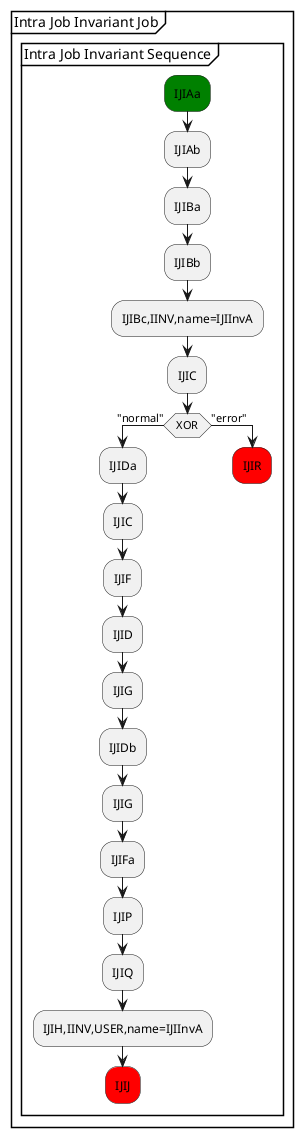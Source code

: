 @startuml
partition "Intra Job Invariant Job" {
group "Intra Job Invariant Sequence"
  #green:IJIAa;
  :IJIAb;
  :IJIBa;
  :IJIBb;
  :IJIBc,IINV,name=IJIInvA;
  :IJIC;
  if (XOR) then ("normal")
    :IJIDa;
      :IJIC;
      :IJIF;
      :IJID;
      :IJIG;
    :IJIDb;
      :IJIG;
      :IJIFa;
      :IJIP;
      :IJIQ;
    :IJIH,IINV,USER,name=IJIInvA;
    #red:IJIJ;
    detach
  else ("error")
    #red:IJIR;
    detach
  endif
end group
}
@enduml